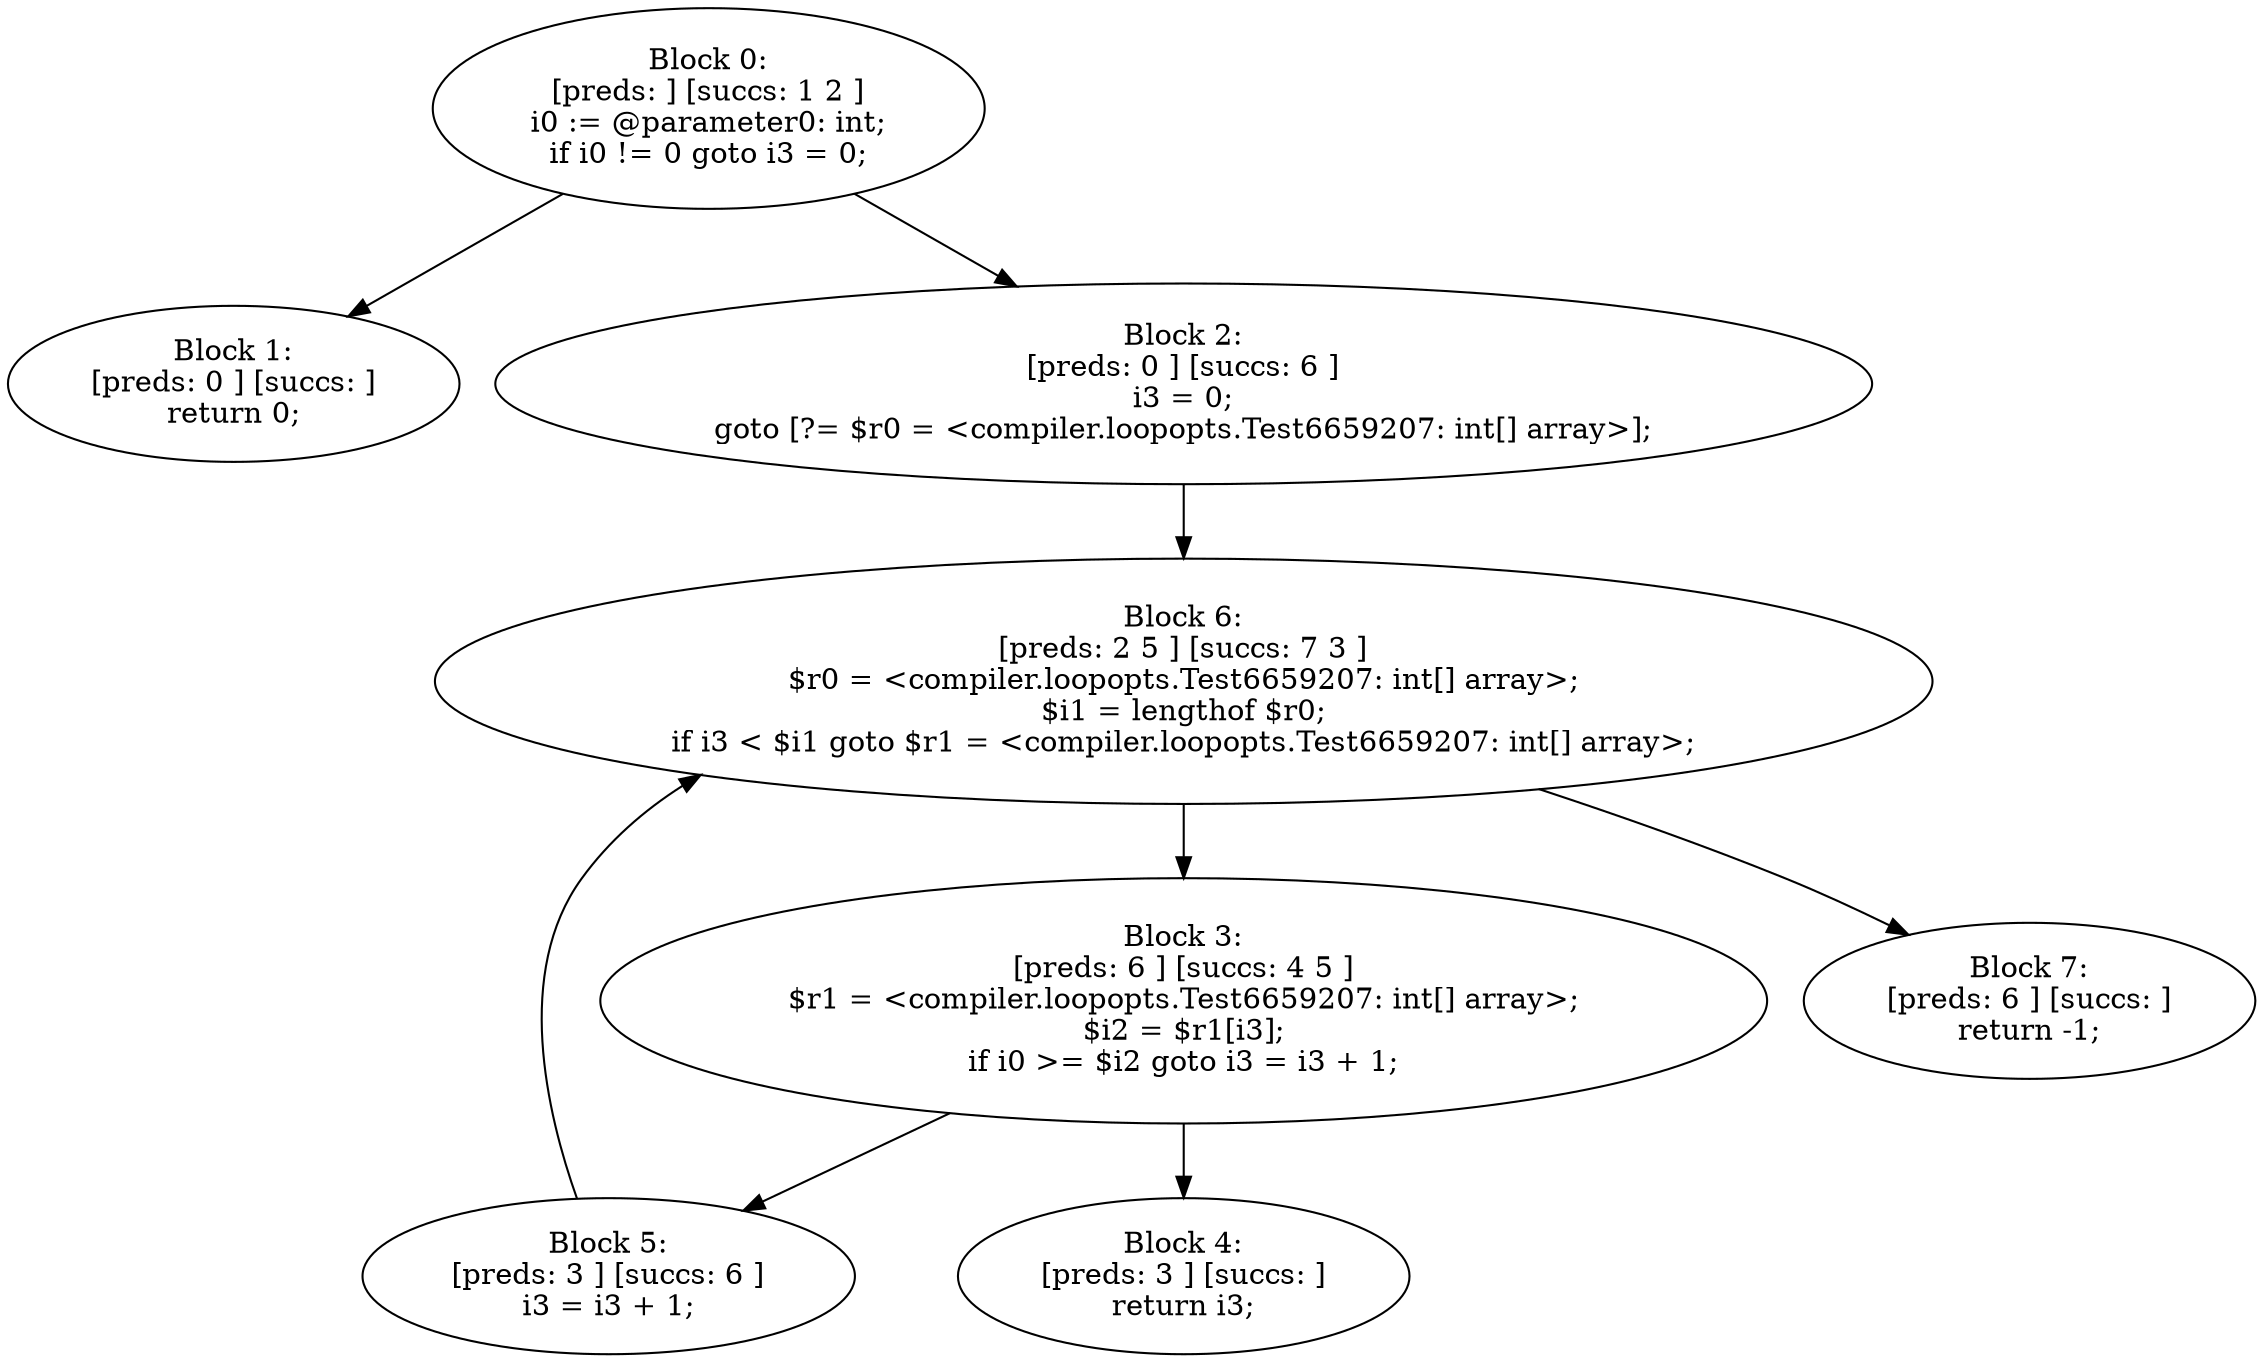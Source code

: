 digraph "unitGraph" {
    "Block 0:
[preds: ] [succs: 1 2 ]
i0 := @parameter0: int;
if i0 != 0 goto i3 = 0;
"
    "Block 1:
[preds: 0 ] [succs: ]
return 0;
"
    "Block 2:
[preds: 0 ] [succs: 6 ]
i3 = 0;
goto [?= $r0 = <compiler.loopopts.Test6659207: int[] array>];
"
    "Block 3:
[preds: 6 ] [succs: 4 5 ]
$r1 = <compiler.loopopts.Test6659207: int[] array>;
$i2 = $r1[i3];
if i0 >= $i2 goto i3 = i3 + 1;
"
    "Block 4:
[preds: 3 ] [succs: ]
return i3;
"
    "Block 5:
[preds: 3 ] [succs: 6 ]
i3 = i3 + 1;
"
    "Block 6:
[preds: 2 5 ] [succs: 7 3 ]
$r0 = <compiler.loopopts.Test6659207: int[] array>;
$i1 = lengthof $r0;
if i3 < $i1 goto $r1 = <compiler.loopopts.Test6659207: int[] array>;
"
    "Block 7:
[preds: 6 ] [succs: ]
return -1;
"
    "Block 0:
[preds: ] [succs: 1 2 ]
i0 := @parameter0: int;
if i0 != 0 goto i3 = 0;
"->"Block 1:
[preds: 0 ] [succs: ]
return 0;
";
    "Block 0:
[preds: ] [succs: 1 2 ]
i0 := @parameter0: int;
if i0 != 0 goto i3 = 0;
"->"Block 2:
[preds: 0 ] [succs: 6 ]
i3 = 0;
goto [?= $r0 = <compiler.loopopts.Test6659207: int[] array>];
";
    "Block 2:
[preds: 0 ] [succs: 6 ]
i3 = 0;
goto [?= $r0 = <compiler.loopopts.Test6659207: int[] array>];
"->"Block 6:
[preds: 2 5 ] [succs: 7 3 ]
$r0 = <compiler.loopopts.Test6659207: int[] array>;
$i1 = lengthof $r0;
if i3 < $i1 goto $r1 = <compiler.loopopts.Test6659207: int[] array>;
";
    "Block 3:
[preds: 6 ] [succs: 4 5 ]
$r1 = <compiler.loopopts.Test6659207: int[] array>;
$i2 = $r1[i3];
if i0 >= $i2 goto i3 = i3 + 1;
"->"Block 4:
[preds: 3 ] [succs: ]
return i3;
";
    "Block 3:
[preds: 6 ] [succs: 4 5 ]
$r1 = <compiler.loopopts.Test6659207: int[] array>;
$i2 = $r1[i3];
if i0 >= $i2 goto i3 = i3 + 1;
"->"Block 5:
[preds: 3 ] [succs: 6 ]
i3 = i3 + 1;
";
    "Block 5:
[preds: 3 ] [succs: 6 ]
i3 = i3 + 1;
"->"Block 6:
[preds: 2 5 ] [succs: 7 3 ]
$r0 = <compiler.loopopts.Test6659207: int[] array>;
$i1 = lengthof $r0;
if i3 < $i1 goto $r1 = <compiler.loopopts.Test6659207: int[] array>;
";
    "Block 6:
[preds: 2 5 ] [succs: 7 3 ]
$r0 = <compiler.loopopts.Test6659207: int[] array>;
$i1 = lengthof $r0;
if i3 < $i1 goto $r1 = <compiler.loopopts.Test6659207: int[] array>;
"->"Block 7:
[preds: 6 ] [succs: ]
return -1;
";
    "Block 6:
[preds: 2 5 ] [succs: 7 3 ]
$r0 = <compiler.loopopts.Test6659207: int[] array>;
$i1 = lengthof $r0;
if i3 < $i1 goto $r1 = <compiler.loopopts.Test6659207: int[] array>;
"->"Block 3:
[preds: 6 ] [succs: 4 5 ]
$r1 = <compiler.loopopts.Test6659207: int[] array>;
$i2 = $r1[i3];
if i0 >= $i2 goto i3 = i3 + 1;
";
}
